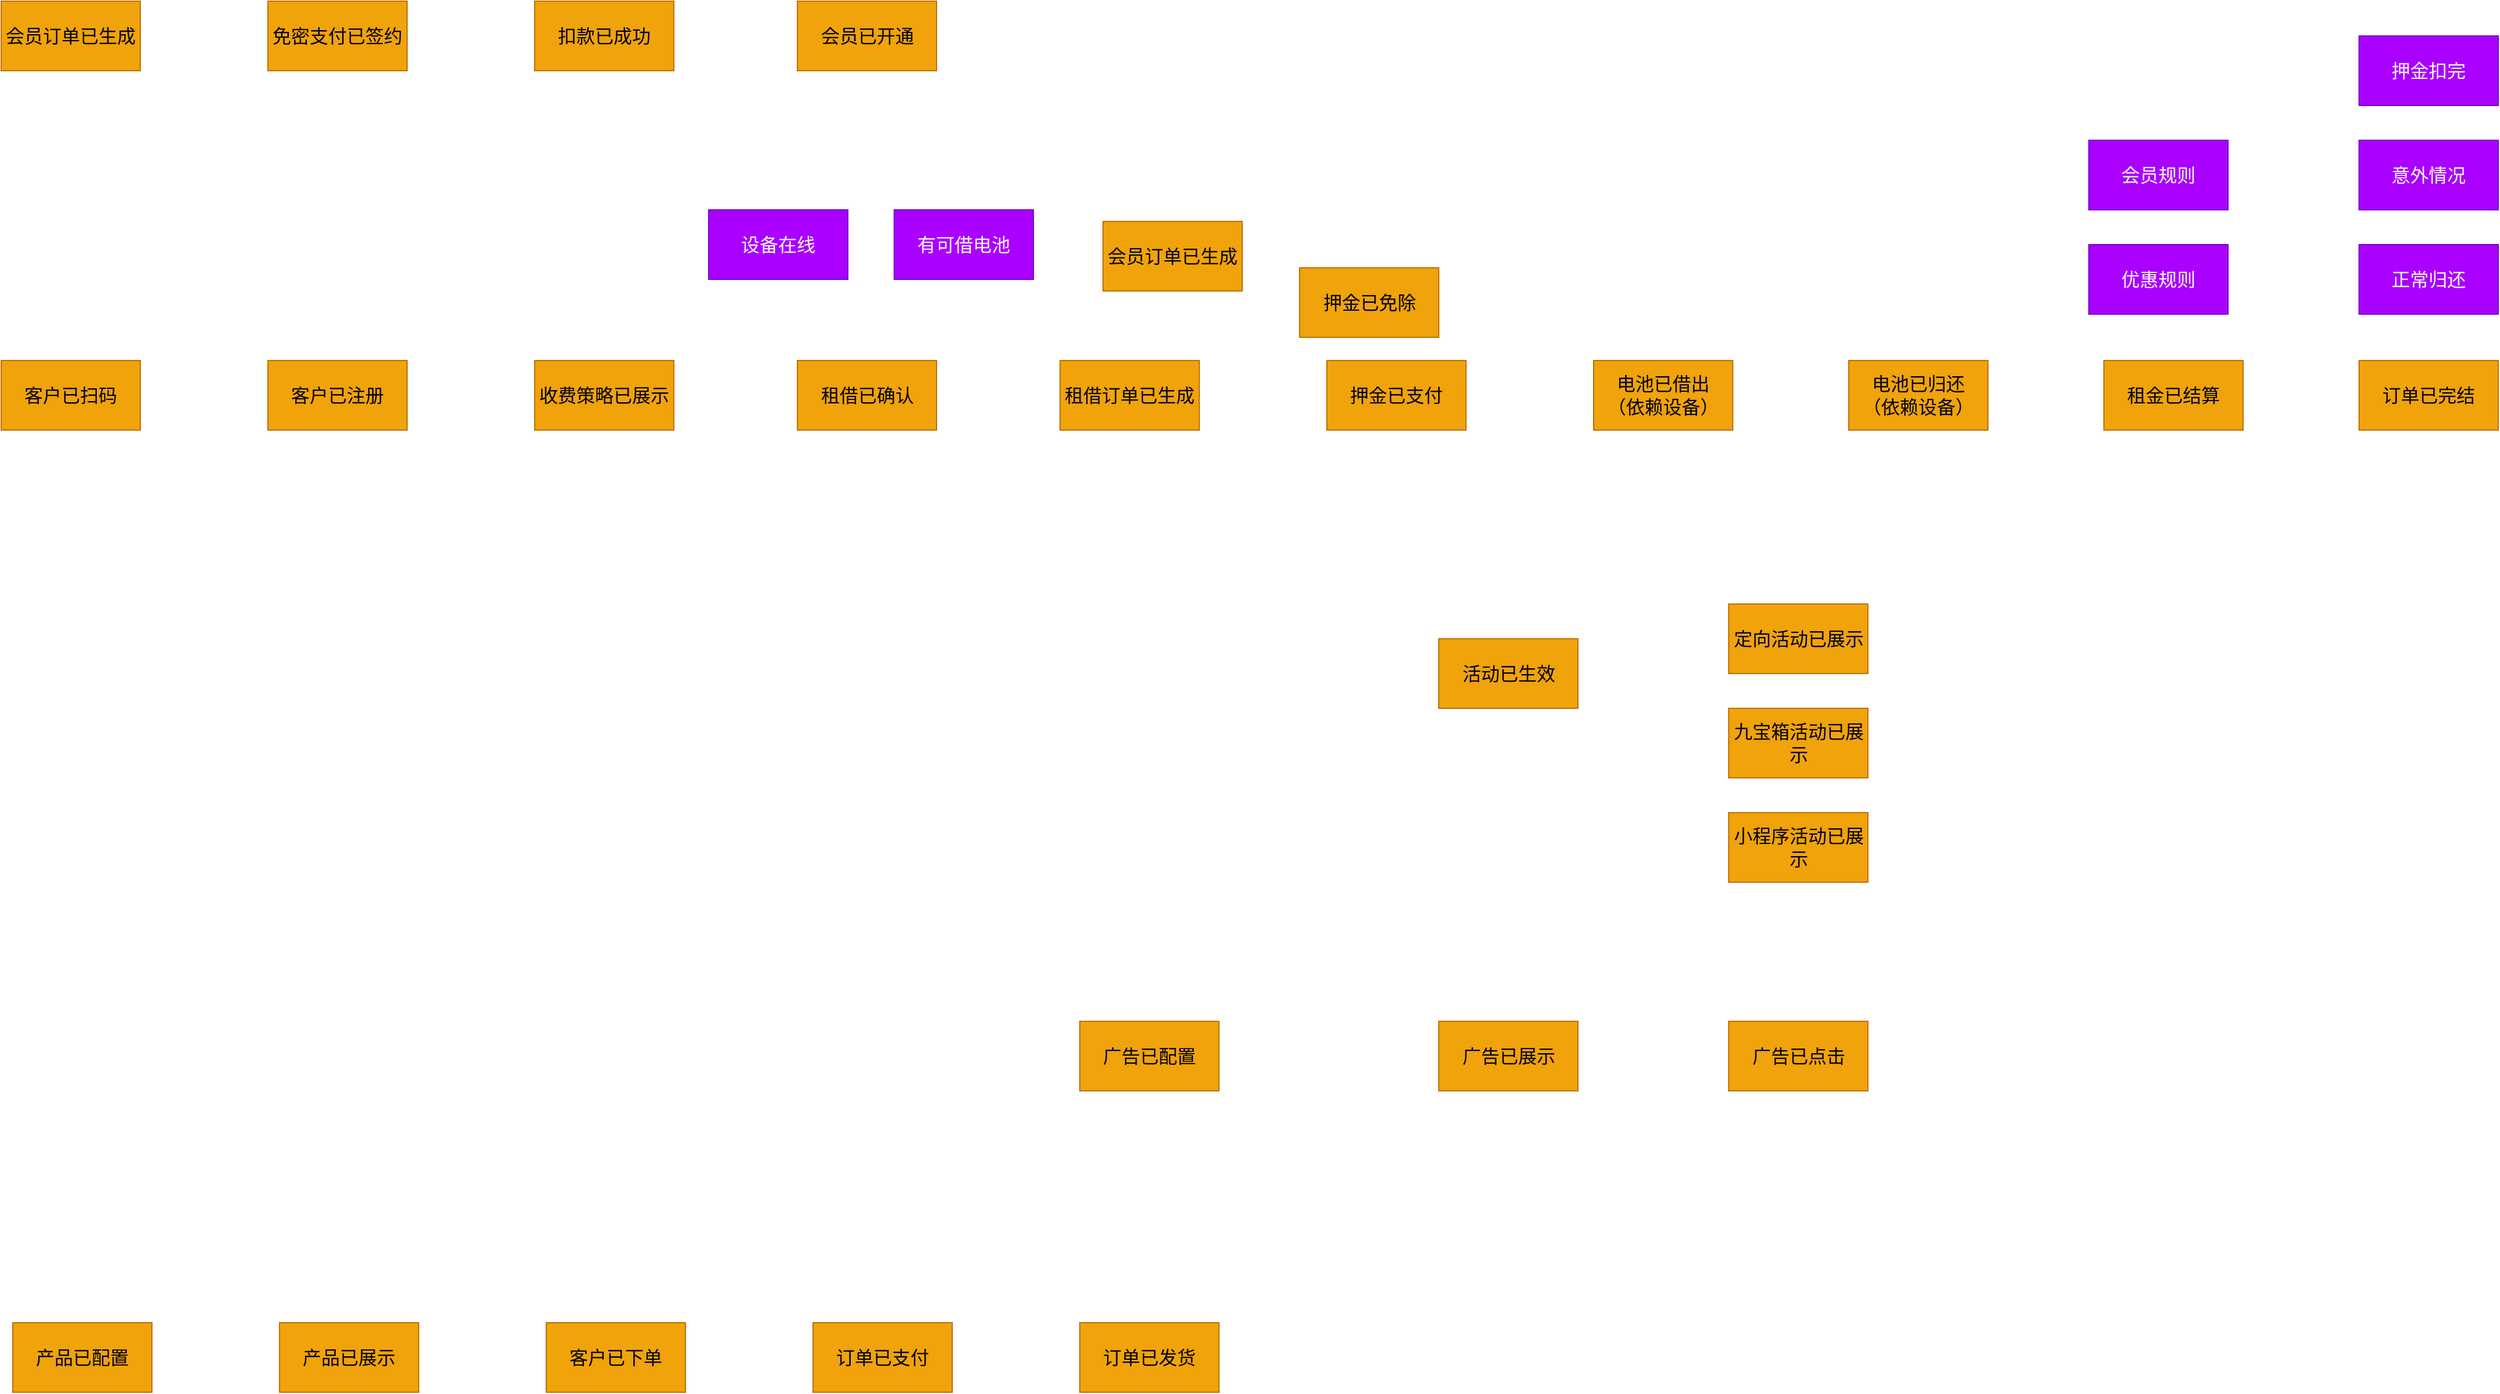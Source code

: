 <mxfile version="12.5.5" type="github">
  <diagram id="S-L6qJafo1AaRCqfo0ar" name="Page-1">
    <mxGraphModel dx="3608" dy="950" grid="1" gridSize="10" guides="1" tooltips="1" connect="1" arrows="1" fold="1" page="1" pageScale="1" pageWidth="827" pageHeight="1169" math="0" shadow="0">
      <root>
        <mxCell id="0"/>
        <mxCell id="1" parent="0"/>
        <mxCell id="1Kwhp8gOCEwcugElnqpb-1" value="客户已注册" style="rounded=0;whiteSpace=wrap;html=1;strokeColor=#BD7000;fillColor=#f0a30a;fontSize=16;" parent="1" vertex="1">
          <mxGeometry x="-890" y="400" width="120" height="60" as="geometry"/>
        </mxCell>
        <mxCell id="1Kwhp8gOCEwcugElnqpb-2" value="客户已扫码" style="rounded=0;whiteSpace=wrap;html=1;strokeColor=#BD7000;fillColor=#f0a30a;fontSize=16;" parent="1" vertex="1">
          <mxGeometry x="-1120" y="400" width="120" height="60" as="geometry"/>
        </mxCell>
        <mxCell id="1Kwhp8gOCEwcugElnqpb-3" value="押金已支付" style="rounded=0;whiteSpace=wrap;html=1;strokeColor=#BD7000;fillColor=#f0a30a;fontSize=16;" parent="1" vertex="1">
          <mxGeometry x="23" y="400" width="120" height="60" as="geometry"/>
        </mxCell>
        <mxCell id="1Kwhp8gOCEwcugElnqpb-4" value="电池已借出&lt;br&gt;（依赖设备）" style="rounded=0;whiteSpace=wrap;html=1;strokeColor=#BD7000;fillColor=#f0a30a;fontSize=16;" parent="1" vertex="1">
          <mxGeometry x="253" y="400" width="120" height="60" as="geometry"/>
        </mxCell>
        <mxCell id="1Kwhp8gOCEwcugElnqpb-5" value="电池已归还&lt;br&gt;（依赖设备）" style="rounded=0;whiteSpace=wrap;html=1;strokeColor=#BD7000;fillColor=#f0a30a;fontSize=16;" parent="1" vertex="1">
          <mxGeometry x="473" y="400" width="120" height="60" as="geometry"/>
        </mxCell>
        <mxCell id="1Kwhp8gOCEwcugElnqpb-6" value="租借订单已生成" style="rounded=0;whiteSpace=wrap;html=1;strokeColor=#BD7000;fillColor=#f0a30a;fontSize=16;" parent="1" vertex="1">
          <mxGeometry x="-207" y="400" width="120" height="60" as="geometry"/>
        </mxCell>
        <mxCell id="1Kwhp8gOCEwcugElnqpb-7" value="租金已结算" style="rounded=0;whiteSpace=wrap;html=1;strokeColor=#BD7000;fillColor=#f0a30a;fontSize=16;" parent="1" vertex="1">
          <mxGeometry x="693" y="400" width="120" height="60" as="geometry"/>
        </mxCell>
        <mxCell id="1Kwhp8gOCEwcugElnqpb-8" value="订单已完结" style="rounded=0;whiteSpace=wrap;html=1;strokeColor=#BD7000;fillColor=#f0a30a;fontSize=16;" parent="1" vertex="1">
          <mxGeometry x="913" y="400" width="120" height="60" as="geometry"/>
        </mxCell>
        <mxCell id="1Kwhp8gOCEwcugElnqpb-9" value="设备在线" style="rounded=0;whiteSpace=wrap;html=1;strokeColor=#7700CC;fillColor=#aa00ff;fontSize=16;fontColor=#ffffff;" parent="1" vertex="1">
          <mxGeometry x="-510" y="270" width="120" height="60" as="geometry"/>
        </mxCell>
        <mxCell id="1Kwhp8gOCEwcugElnqpb-10" value="有可借电池" style="rounded=0;whiteSpace=wrap;html=1;strokeColor=#7700CC;fillColor=#aa00ff;fontSize=16;fontColor=#ffffff;" parent="1" vertex="1">
          <mxGeometry x="-350" y="270" width="120" height="60" as="geometry"/>
        </mxCell>
        <mxCell id="1Kwhp8gOCEwcugElnqpb-11" value="押金已免除" style="rounded=0;whiteSpace=wrap;html=1;strokeColor=#BD7000;fillColor=#f0a30a;fontSize=16;" parent="1" vertex="1">
          <mxGeometry x="-0.5" y="320" width="120" height="60" as="geometry"/>
        </mxCell>
        <mxCell id="1Kwhp8gOCEwcugElnqpb-12" value="收费策略已展示" style="rounded=0;whiteSpace=wrap;html=1;strokeColor=#BD7000;fillColor=#f0a30a;fontSize=16;" parent="1" vertex="1">
          <mxGeometry x="-660" y="400" width="120" height="60" as="geometry"/>
        </mxCell>
        <mxCell id="1Kwhp8gOCEwcugElnqpb-13" value="广告已展示" style="rounded=0;whiteSpace=wrap;html=1;strokeColor=#BD7000;fillColor=#f0a30a;fontSize=16;" parent="1" vertex="1">
          <mxGeometry x="119.5" y="970" width="120" height="60" as="geometry"/>
        </mxCell>
        <mxCell id="1Kwhp8gOCEwcugElnqpb-14" value="活动已生效" style="rounded=0;whiteSpace=wrap;html=1;strokeColor=#BD7000;fillColor=#f0a30a;fontSize=16;" parent="1" vertex="1">
          <mxGeometry x="119.5" y="640" width="120" height="60" as="geometry"/>
        </mxCell>
        <mxCell id="1Kwhp8gOCEwcugElnqpb-15" value="定向活动已展示" style="rounded=0;whiteSpace=wrap;html=1;strokeColor=#BD7000;fillColor=#f0a30a;fontSize=16;" parent="1" vertex="1">
          <mxGeometry x="369.5" y="610" width="120" height="60" as="geometry"/>
        </mxCell>
        <mxCell id="1Kwhp8gOCEwcugElnqpb-16" value="九宝箱活动已展示" style="rounded=0;whiteSpace=wrap;html=1;strokeColor=#BD7000;fillColor=#f0a30a;fontSize=16;" parent="1" vertex="1">
          <mxGeometry x="369.5" y="700" width="120" height="60" as="geometry"/>
        </mxCell>
        <mxCell id="1Kwhp8gOCEwcugElnqpb-17" value="小程序活动已展示" style="rounded=0;whiteSpace=wrap;html=1;strokeColor=#BD7000;fillColor=#f0a30a;fontSize=16;" parent="1" vertex="1">
          <mxGeometry x="369.5" y="790" width="120" height="60" as="geometry"/>
        </mxCell>
        <mxCell id="1Kwhp8gOCEwcugElnqpb-18" value="租借已确认" style="rounded=0;whiteSpace=wrap;html=1;strokeColor=#BD7000;fillColor=#f0a30a;fontSize=16;" parent="1" vertex="1">
          <mxGeometry x="-433.5" y="400" width="120" height="60" as="geometry"/>
        </mxCell>
        <mxCell id="1Kwhp8gOCEwcugElnqpb-19" value="优惠规则" style="rounded=0;whiteSpace=wrap;html=1;strokeColor=#7700CC;fillColor=#aa00ff;fontSize=16;fontColor=#ffffff;" parent="1" vertex="1">
          <mxGeometry x="680" y="300" width="120" height="60" as="geometry"/>
        </mxCell>
        <mxCell id="1Kwhp8gOCEwcugElnqpb-20" value="正常归还" style="rounded=0;whiteSpace=wrap;html=1;strokeColor=#7700CC;fillColor=#aa00ff;fontSize=16;fontColor=#ffffff;" parent="1" vertex="1">
          <mxGeometry x="913" y="300" width="120" height="60" as="geometry"/>
        </mxCell>
        <mxCell id="1Kwhp8gOCEwcugElnqpb-21" value="意外情况" style="rounded=0;whiteSpace=wrap;html=1;strokeColor=#7700CC;fillColor=#aa00ff;fontSize=16;fontColor=#ffffff;" parent="1" vertex="1">
          <mxGeometry x="913" y="210" width="120" height="60" as="geometry"/>
        </mxCell>
        <mxCell id="1Kwhp8gOCEwcugElnqpb-22" value="押金扣完" style="rounded=0;whiteSpace=wrap;html=1;strokeColor=#7700CC;fillColor=#aa00ff;fontSize=16;fontColor=#ffffff;" parent="1" vertex="1">
          <mxGeometry x="913" y="120" width="120" height="60" as="geometry"/>
        </mxCell>
        <mxCell id="yvEMTXYwp8ZP1PnC-tuG-1" value="会员订单已生成" style="rounded=0;whiteSpace=wrap;html=1;strokeColor=#BD7000;fillColor=#f0a30a;fontSize=16;" parent="1" vertex="1">
          <mxGeometry x="-170" y="280" width="120" height="60" as="geometry"/>
        </mxCell>
        <mxCell id="BPcbF-6O7Fa1xog5FoLp-1" value="会员规则" style="rounded=0;whiteSpace=wrap;html=1;strokeColor=#7700CC;fillColor=#aa00ff;fontSize=16;fontColor=#ffffff;" vertex="1" parent="1">
          <mxGeometry x="680" y="210" width="120" height="60" as="geometry"/>
        </mxCell>
        <mxCell id="BPcbF-6O7Fa1xog5FoLp-2" value="产品已配置" style="rounded=0;whiteSpace=wrap;html=1;strokeColor=#BD7000;fillColor=#f0a30a;fontSize=16;" vertex="1" parent="1">
          <mxGeometry x="-1110" y="1230" width="120" height="60" as="geometry"/>
        </mxCell>
        <mxCell id="BPcbF-6O7Fa1xog5FoLp-3" value="客户已下单" style="rounded=0;whiteSpace=wrap;html=1;strokeColor=#BD7000;fillColor=#f0a30a;fontSize=16;" vertex="1" parent="1">
          <mxGeometry x="-650" y="1230" width="120" height="60" as="geometry"/>
        </mxCell>
        <mxCell id="BPcbF-6O7Fa1xog5FoLp-4" value="订单已支付" style="rounded=0;whiteSpace=wrap;html=1;strokeColor=#BD7000;fillColor=#f0a30a;fontSize=16;" vertex="1" parent="1">
          <mxGeometry x="-420" y="1230" width="120" height="60" as="geometry"/>
        </mxCell>
        <mxCell id="BPcbF-6O7Fa1xog5FoLp-5" value="订单已发货" style="rounded=0;whiteSpace=wrap;html=1;strokeColor=#BD7000;fillColor=#f0a30a;fontSize=16;" vertex="1" parent="1">
          <mxGeometry x="-190" y="1230" width="120" height="60" as="geometry"/>
        </mxCell>
        <mxCell id="BPcbF-6O7Fa1xog5FoLp-6" value="产品已展示" style="rounded=0;whiteSpace=wrap;html=1;strokeColor=#BD7000;fillColor=#f0a30a;fontSize=16;" vertex="1" parent="1">
          <mxGeometry x="-880" y="1230" width="120" height="60" as="geometry"/>
        </mxCell>
        <mxCell id="BPcbF-6O7Fa1xog5FoLp-8" value="会员已开通" style="rounded=0;whiteSpace=wrap;html=1;strokeColor=#BD7000;fillColor=#f0a30a;fontSize=16;" vertex="1" parent="1">
          <mxGeometry x="-433.5" y="90" width="120" height="60" as="geometry"/>
        </mxCell>
        <mxCell id="BPcbF-6O7Fa1xog5FoLp-9" value="扣款已成功" style="rounded=0;whiteSpace=wrap;html=1;strokeColor=#BD7000;fillColor=#f0a30a;fontSize=16;" vertex="1" parent="1">
          <mxGeometry x="-660" y="90" width="120" height="60" as="geometry"/>
        </mxCell>
        <mxCell id="BPcbF-6O7Fa1xog5FoLp-10" value="免密支付已签约" style="rounded=0;whiteSpace=wrap;html=1;strokeColor=#BD7000;fillColor=#f0a30a;fontSize=16;" vertex="1" parent="1">
          <mxGeometry x="-890" y="90" width="120" height="60" as="geometry"/>
        </mxCell>
        <mxCell id="BPcbF-6O7Fa1xog5FoLp-11" value="会员订单已生成" style="rounded=0;whiteSpace=wrap;html=1;strokeColor=#BD7000;fillColor=#f0a30a;fontSize=16;" vertex="1" parent="1">
          <mxGeometry x="-1120" y="90" width="120" height="60" as="geometry"/>
        </mxCell>
        <mxCell id="BPcbF-6O7Fa1xog5FoLp-12" value="广告已配置" style="rounded=0;whiteSpace=wrap;html=1;strokeColor=#BD7000;fillColor=#f0a30a;fontSize=16;" vertex="1" parent="1">
          <mxGeometry x="-190" y="970" width="120" height="60" as="geometry"/>
        </mxCell>
        <mxCell id="BPcbF-6O7Fa1xog5FoLp-13" value="广告已点击" style="rounded=0;whiteSpace=wrap;html=1;strokeColor=#BD7000;fillColor=#f0a30a;fontSize=16;" vertex="1" parent="1">
          <mxGeometry x="369.5" y="970" width="120" height="60" as="geometry"/>
        </mxCell>
      </root>
    </mxGraphModel>
  </diagram>
</mxfile>
